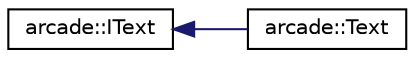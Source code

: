 digraph "Graphical Class Hierarchy"
{
 // LATEX_PDF_SIZE
  edge [fontname="Helvetica",fontsize="10",labelfontname="Helvetica",labelfontsize="10"];
  node [fontname="Helvetica",fontsize="10",shape=record];
  rankdir="LR";
  Node0 [label="arcade::IText",height=0.2,width=0.4,color="black", fillcolor="white", style="filled",URL="$classarcade_1_1_i_text.html",tooltip=" "];
  Node0 -> Node1 [dir="back",color="midnightblue",fontsize="10",style="solid",fontname="Helvetica"];
  Node1 [label="arcade::Text",height=0.2,width=0.4,color="black", fillcolor="white", style="filled",URL="$classarcade_1_1_text.html",tooltip=" "];
}
